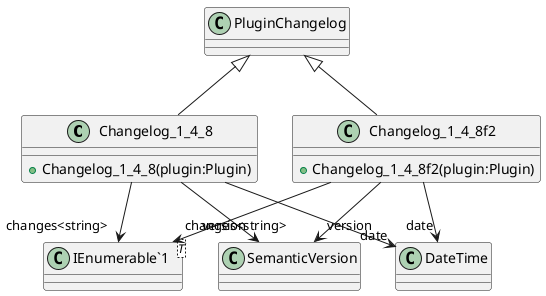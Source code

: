 @startuml
class Changelog_1_4_8 {
    + Changelog_1_4_8(plugin:Plugin)
}
class Changelog_1_4_8f2 {
    + Changelog_1_4_8f2(plugin:Plugin)
}
class "IEnumerable`1"<T> {
}
PluginChangelog <|-- Changelog_1_4_8
Changelog_1_4_8 --> "version" SemanticVersion
Changelog_1_4_8 --> "date" DateTime
Changelog_1_4_8 --> "changes<string>" "IEnumerable`1"
PluginChangelog <|-- Changelog_1_4_8f2
Changelog_1_4_8f2 --> "version" SemanticVersion
Changelog_1_4_8f2 --> "date" DateTime
Changelog_1_4_8f2 --> "changes<string>" "IEnumerable`1"
@enduml
